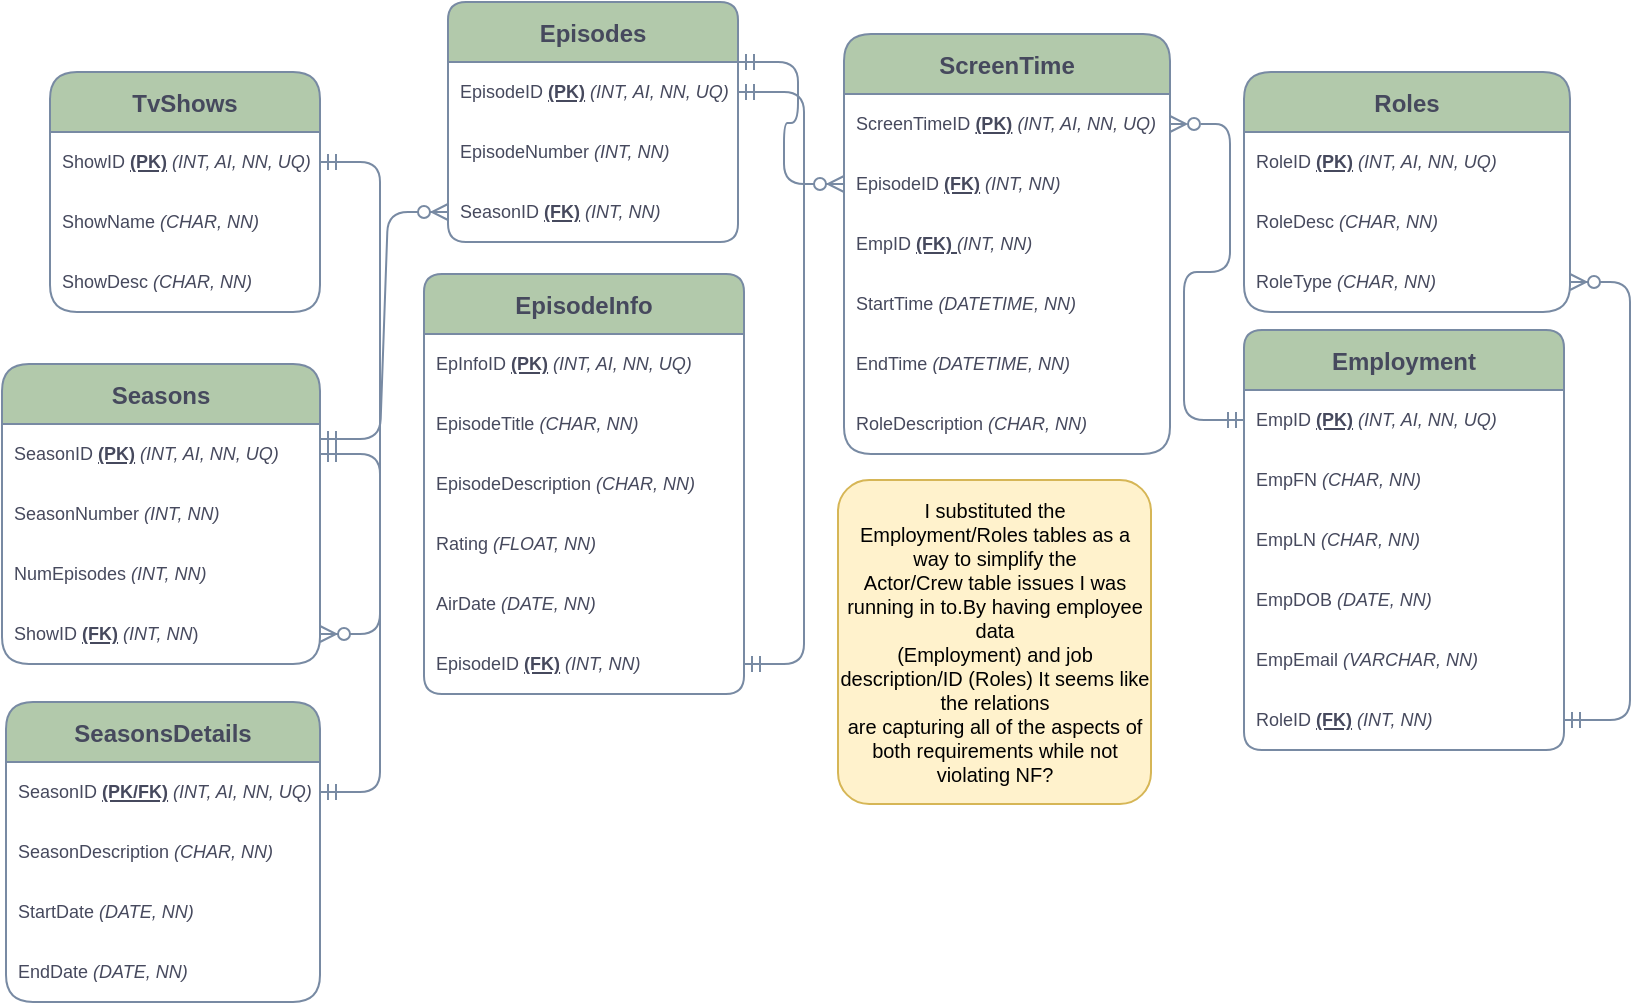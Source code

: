 <mxfile version="18.0.0" type="github">
  <diagram id="SLPQPhRH4CSRZqOX0Jih" name="Page-1">
    <mxGraphModel dx="1894" dy="950" grid="0" gridSize="10" guides="1" tooltips="1" connect="1" arrows="1" fold="1" page="0" pageScale="1" pageWidth="850" pageHeight="1100" math="0" shadow="0">
      <root>
        <mxCell id="0" />
        <mxCell id="1" parent="0" />
        <mxCell id="nz034bpfyZh4H_N6AwAE-1" value="TvShows" style="swimlane;fontStyle=1;childLayout=stackLayout;horizontal=1;startSize=30;horizontalStack=0;resizeParent=1;resizeParentMax=0;resizeLast=0;collapsible=1;marginBottom=0;rounded=1;fillColor=#B2C9AB;strokeColor=#788AA3;fontColor=#46495D;fontSize=12;" parent="1" vertex="1">
          <mxGeometry x="-474" y="-6" width="135" height="120" as="geometry" />
        </mxCell>
        <mxCell id="nz034bpfyZh4H_N6AwAE-2" value="ShowID &lt;u style=&quot;font-size: 9px;&quot;&gt;&lt;b style=&quot;font-size: 9px;&quot;&gt;(PK)&lt;/b&gt;&lt;/u&gt; &lt;i style=&quot;font-size: 9px;&quot;&gt;(INT, AI, NN, UQ)&lt;/i&gt; &amp;nbsp;&amp;nbsp; " style="text;strokeColor=none;fillColor=none;align=left;verticalAlign=middle;spacingLeft=4;spacingRight=4;overflow=hidden;points=[[0,0.5],[1,0.5]];portConstraint=eastwest;rotatable=0;rounded=1;fontColor=#46495D;fontSize=9;html=1;" parent="nz034bpfyZh4H_N6AwAE-1" vertex="1">
          <mxGeometry y="30" width="135" height="30" as="geometry" />
        </mxCell>
        <mxCell id="nz034bpfyZh4H_N6AwAE-3" value="ShowName &lt;i style=&quot;font-size: 9px;&quot;&gt;(CHAR, NN)&lt;/i&gt;" style="text;strokeColor=none;fillColor=none;align=left;verticalAlign=middle;spacingLeft=4;spacingRight=4;overflow=hidden;points=[[0,0.5],[1,0.5]];portConstraint=eastwest;rotatable=0;rounded=1;fontColor=#46495D;fontSize=9;html=1;" parent="nz034bpfyZh4H_N6AwAE-1" vertex="1">
          <mxGeometry y="60" width="135" height="30" as="geometry" />
        </mxCell>
        <mxCell id="fltrg5ktmaGMDLdpW9nE-35" value="ShowDesc &lt;i&gt;(CHAR, NN)&lt;/i&gt;" style="text;strokeColor=none;fillColor=none;align=left;verticalAlign=middle;spacingLeft=4;spacingRight=4;overflow=hidden;points=[[0,0.5],[1,0.5]];portConstraint=eastwest;rotatable=0;rounded=1;fontColor=#46495D;fontSize=9;html=1;" vertex="1" parent="nz034bpfyZh4H_N6AwAE-1">
          <mxGeometry y="90" width="135" height="30" as="geometry" />
        </mxCell>
        <mxCell id="nz034bpfyZh4H_N6AwAE-33" value="Episodes" style="swimlane;fontStyle=1;childLayout=stackLayout;horizontal=1;startSize=30;horizontalStack=0;resizeParent=1;resizeParentMax=0;resizeLast=0;collapsible=1;marginBottom=0;rounded=1;fillColor=#B2C9AB;strokeColor=#788AA3;fontColor=#46495D;arcSize=10;fontSize=12;" parent="1" vertex="1">
          <mxGeometry x="-275" y="-41" width="145" height="120" as="geometry" />
        </mxCell>
        <mxCell id="nz034bpfyZh4H_N6AwAE-34" value="EpisodeID &lt;u style=&quot;font-size: 9px;&quot;&gt;&lt;b style=&quot;font-size: 9px;&quot;&gt;(PK)&lt;/b&gt;&lt;/u&gt;&lt;i style=&quot;font-size: 9px;&quot;&gt; (INT, AI, NN, UQ)&lt;/i&gt;" style="text;strokeColor=none;fillColor=none;align=left;verticalAlign=middle;spacingLeft=4;spacingRight=4;overflow=hidden;points=[[0,0.5],[1,0.5]];portConstraint=eastwest;rotatable=0;rounded=1;fontColor=#46495D;fontSize=9;html=1;" parent="nz034bpfyZh4H_N6AwAE-33" vertex="1">
          <mxGeometry y="30" width="145" height="30" as="geometry" />
        </mxCell>
        <mxCell id="nz034bpfyZh4H_N6AwAE-41" value="EpisodeNumber &lt;i style=&quot;font-size: 9px;&quot;&gt;(INT, NN)&lt;/i&gt;" style="text;strokeColor=none;fillColor=none;align=left;verticalAlign=middle;spacingLeft=4;spacingRight=4;overflow=hidden;points=[[0,0.5],[1,0.5]];portConstraint=eastwest;rotatable=0;rounded=1;fontColor=#46495D;fontSize=9;html=1;" parent="nz034bpfyZh4H_N6AwAE-33" vertex="1">
          <mxGeometry y="60" width="145" height="30" as="geometry" />
        </mxCell>
        <mxCell id="nz034bpfyZh4H_N6AwAE-68" value="SeasonID &lt;u style=&quot;font-size: 9px;&quot;&gt;&lt;b style=&quot;font-size: 9px;&quot;&gt;(FK)&lt;/b&gt;&lt;/u&gt; &lt;i style=&quot;font-size: 9px;&quot;&gt;(INT, NN)&lt;/i&gt;" style="text;strokeColor=none;fillColor=none;align=left;verticalAlign=middle;spacingLeft=4;spacingRight=4;overflow=hidden;points=[[0,0.5],[1,0.5]];portConstraint=eastwest;rotatable=0;rounded=1;fontColor=#46495D;fontSize=9;html=1;" parent="nz034bpfyZh4H_N6AwAE-33" vertex="1">
          <mxGeometry y="90" width="145" height="30" as="geometry" />
        </mxCell>
        <mxCell id="Eu2wAJEM7bMJZhzZ6R4z-14" value="" style="edgeStyle=entityRelationEdgeStyle;fontSize=12;html=1;endArrow=ERzeroToMany;startArrow=ERmandOne;rounded=1;sketch=0;fontColor=#46495D;strokeColor=#788AA3;fillColor=#B2C9AB;curved=0;exitX=1;exitY=0.25;exitDx=0;exitDy=0;entryX=0;entryY=0.5;entryDx=0;entryDy=0;" parent="1" source="fltrg5ktmaGMDLdpW9nE-58" target="nz034bpfyZh4H_N6AwAE-68" edge="1">
          <mxGeometry width="100" height="100" relative="1" as="geometry">
            <mxPoint x="-367" y="111" as="sourcePoint" />
            <mxPoint x="470" y="330" as="targetPoint" />
          </mxGeometry>
        </mxCell>
        <mxCell id="gy3vheRaNjicgoR6J9O9-8" value="ScreenTime" style="swimlane;fontStyle=1;childLayout=stackLayout;horizontal=1;startSize=30;horizontalStack=0;resizeParent=1;resizeParentMax=0;resizeLast=0;collapsible=1;marginBottom=0;rounded=1;fillColor=#B2C9AB;strokeColor=#788AA3;fontColor=#46495D;fontSize=12;" parent="1" vertex="1">
          <mxGeometry x="-77" y="-25" width="163" height="210" as="geometry" />
        </mxCell>
        <mxCell id="gy3vheRaNjicgoR6J9O9-9" value="ScreenTimeID &lt;u&gt;&lt;b&gt;(PK)&lt;/b&gt;&lt;/u&gt; &lt;i&gt;(INT, AI, NN, UQ)&lt;/i&gt;" style="text;strokeColor=none;fillColor=none;align=left;verticalAlign=middle;spacingLeft=4;spacingRight=4;overflow=hidden;points=[[0,0.5],[1,0.5]];portConstraint=eastwest;rotatable=0;rounded=1;fontColor=#46495D;fontSize=9;html=1;" parent="gy3vheRaNjicgoR6J9O9-8" vertex="1">
          <mxGeometry y="30" width="163" height="30" as="geometry" />
        </mxCell>
        <mxCell id="gy3vheRaNjicgoR6J9O9-10" value="EpisodeID &lt;u&gt;&lt;b&gt;(FK)&lt;/b&gt;&lt;/u&gt; &lt;i&gt;(INT, NN)&lt;/i&gt;" style="text;strokeColor=none;fillColor=none;align=left;verticalAlign=middle;spacingLeft=4;spacingRight=4;overflow=hidden;points=[[0,0.5],[1,0.5]];portConstraint=eastwest;rotatable=0;rounded=1;fontColor=#46495D;fontSize=9;html=1;" parent="gy3vheRaNjicgoR6J9O9-8" vertex="1">
          <mxGeometry y="60" width="163" height="30" as="geometry" />
        </mxCell>
        <mxCell id="gy3vheRaNjicgoR6J9O9-11" value="EmpID &lt;u&gt;&lt;b&gt;(FK) &lt;/b&gt;&lt;/u&gt;&lt;i&gt;(INT, NN)&lt;/i&gt;" style="text;strokeColor=none;fillColor=none;align=left;verticalAlign=middle;spacingLeft=4;spacingRight=4;overflow=hidden;points=[[0,0.5],[1,0.5]];portConstraint=eastwest;rotatable=0;rounded=1;fontColor=#46495D;fontSize=9;html=1;" parent="gy3vheRaNjicgoR6J9O9-8" vertex="1">
          <mxGeometry y="90" width="163" height="30" as="geometry" />
        </mxCell>
        <mxCell id="gy3vheRaNjicgoR6J9O9-12" value="StartTime &lt;i&gt;(DATETIME, NN)&lt;/i&gt;" style="text;strokeColor=none;fillColor=none;align=left;verticalAlign=middle;spacingLeft=4;spacingRight=4;overflow=hidden;points=[[0,0.5],[1,0.5]];portConstraint=eastwest;rotatable=0;rounded=1;fontColor=#46495D;fontSize=9;html=1;" parent="gy3vheRaNjicgoR6J9O9-8" vertex="1">
          <mxGeometry y="120" width="163" height="30" as="geometry" />
        </mxCell>
        <mxCell id="gy3vheRaNjicgoR6J9O9-13" value="EndTime &lt;i&gt;(DATETIME, NN)&lt;/i&gt;" style="text;strokeColor=none;fillColor=none;align=left;verticalAlign=middle;spacingLeft=4;spacingRight=4;overflow=hidden;points=[[0,0.5],[1,0.5]];portConstraint=eastwest;rotatable=0;rounded=1;fontColor=#46495D;fontSize=9;html=1;" parent="gy3vheRaNjicgoR6J9O9-8" vertex="1">
          <mxGeometry y="150" width="163" height="30" as="geometry" />
        </mxCell>
        <mxCell id="gy3vheRaNjicgoR6J9O9-14" value="RoleDescription &lt;i&gt;(CHAR, NN)&lt;/i&gt;" style="text;strokeColor=none;fillColor=none;align=left;verticalAlign=middle;spacingLeft=4;spacingRight=4;overflow=hidden;points=[[0,0.5],[1,0.5]];portConstraint=eastwest;rotatable=0;rounded=1;fontColor=#46495D;fontSize=9;html=1;" parent="gy3vheRaNjicgoR6J9O9-8" vertex="1">
          <mxGeometry y="180" width="163" height="30" as="geometry" />
        </mxCell>
        <mxCell id="gy3vheRaNjicgoR6J9O9-18" value="" style="edgeStyle=entityRelationEdgeStyle;fontSize=12;html=1;endArrow=ERzeroToMany;startArrow=ERmandOne;rounded=1;strokeColor=#788AA3;entryX=0;entryY=0.5;entryDx=0;entryDy=0;exitX=1;exitY=0.25;exitDx=0;exitDy=0;" parent="1" source="nz034bpfyZh4H_N6AwAE-33" target="gy3vheRaNjicgoR6J9O9-10" edge="1">
          <mxGeometry width="100" height="100" relative="1" as="geometry">
            <mxPoint x="555" y="240" as="sourcePoint" />
            <mxPoint x="645" y="140" as="targetPoint" />
          </mxGeometry>
        </mxCell>
        <mxCell id="fltrg5ktmaGMDLdpW9nE-11" value="SeasonsDetails" style="swimlane;fontStyle=1;childLayout=stackLayout;horizontal=1;startSize=30;horizontalStack=0;resizeParent=1;resizeParentMax=0;resizeLast=0;collapsible=1;marginBottom=0;rounded=1;fillColor=#B2C9AB;strokeColor=#788AA3;fontColor=#46495D;fontSize=12;" vertex="1" parent="1">
          <mxGeometry x="-496" y="309" width="157" height="150" as="geometry" />
        </mxCell>
        <mxCell id="fltrg5ktmaGMDLdpW9nE-12" value="SeasonID &lt;u style=&quot;font-size: 9px;&quot;&gt;&lt;b style=&quot;font-size: 9px;&quot;&gt;(PK/FK)&lt;/b&gt;&lt;/u&gt; &lt;i style=&quot;font-size: 9px;&quot;&gt;(INT, AI, NN, UQ)&lt;/i&gt; " style="text;strokeColor=none;fillColor=none;align=left;verticalAlign=middle;spacingLeft=4;spacingRight=4;overflow=hidden;points=[[0,0.5],[1,0.5]];portConstraint=eastwest;rotatable=0;rounded=1;fontColor=#46495D;fontSize=9;html=1;" vertex="1" parent="fltrg5ktmaGMDLdpW9nE-11">
          <mxGeometry y="30" width="157" height="30" as="geometry" />
        </mxCell>
        <mxCell id="fltrg5ktmaGMDLdpW9nE-17" value="SeasonDescription &lt;i style=&quot;font-size: 9px;&quot;&gt;(CHAR, NN)&lt;/i&gt;" style="text;strokeColor=none;fillColor=none;align=left;verticalAlign=middle;spacingLeft=4;spacingRight=4;overflow=hidden;points=[[0,0.5],[1,0.5]];portConstraint=eastwest;rotatable=0;rounded=1;fontColor=#46495D;fontSize=9;html=1;" vertex="1" parent="fltrg5ktmaGMDLdpW9nE-11">
          <mxGeometry y="60" width="157" height="30" as="geometry" />
        </mxCell>
        <mxCell id="fltrg5ktmaGMDLdpW9nE-19" value="StartDate &lt;i&gt;(DATE, NN)&lt;/i&gt;" style="text;strokeColor=none;fillColor=none;align=left;verticalAlign=middle;spacingLeft=4;spacingRight=4;overflow=hidden;points=[[0,0.5],[1,0.5]];portConstraint=eastwest;rotatable=0;rounded=1;fontColor=#46495D;fontSize=9;html=1;" vertex="1" parent="fltrg5ktmaGMDLdpW9nE-11">
          <mxGeometry y="90" width="157" height="30" as="geometry" />
        </mxCell>
        <mxCell id="fltrg5ktmaGMDLdpW9nE-20" value="EndDate &lt;i&gt;(DATE, NN)&lt;/i&gt;" style="text;strokeColor=none;fillColor=none;align=left;verticalAlign=middle;spacingLeft=4;spacingRight=4;overflow=hidden;points=[[0,0.5],[1,0.5]];portConstraint=eastwest;rotatable=0;rounded=1;fontColor=#46495D;fontSize=9;html=1;" vertex="1" parent="fltrg5ktmaGMDLdpW9nE-11">
          <mxGeometry y="120" width="157" height="30" as="geometry" />
        </mxCell>
        <mxCell id="fltrg5ktmaGMDLdpW9nE-23" value="" style="edgeStyle=entityRelationEdgeStyle;fontSize=12;html=1;endArrow=ERzeroToMany;startArrow=ERmandOne;rounded=1;sketch=0;fontColor=#46495D;strokeColor=#788AA3;fillColor=#B2C9AB;curved=0;exitX=1;exitY=0.5;exitDx=0;exitDy=0;entryX=1;entryY=0.5;entryDx=0;entryDy=0;" edge="1" parent="1" source="nz034bpfyZh4H_N6AwAE-2" target="fltrg5ktmaGMDLdpW9nE-64">
          <mxGeometry width="100" height="100" relative="1" as="geometry">
            <mxPoint x="-60" y="200" as="sourcePoint" />
            <mxPoint x="-367" y="141" as="targetPoint" />
          </mxGeometry>
        </mxCell>
        <mxCell id="fltrg5ktmaGMDLdpW9nE-24" value="EpisodeInfo" style="swimlane;fontStyle=1;childLayout=stackLayout;horizontal=1;startSize=30;horizontalStack=0;resizeParent=1;resizeParentMax=0;resizeLast=0;collapsible=1;marginBottom=0;rounded=1;fillColor=#B2C9AB;strokeColor=#788AA3;fontColor=#46495D;arcSize=10;fontSize=12;" vertex="1" parent="1">
          <mxGeometry x="-287" y="95" width="160" height="210" as="geometry" />
        </mxCell>
        <mxCell id="fltrg5ktmaGMDLdpW9nE-25" value="EpInfoID &lt;u style=&quot;font-size: 9px;&quot;&gt;&lt;b style=&quot;font-size: 9px;&quot;&gt;(PK)&lt;/b&gt;&lt;/u&gt;&lt;i style=&quot;font-size: 9px;&quot;&gt; (INT, AI, NN, UQ)&lt;/i&gt;" style="text;strokeColor=none;fillColor=none;align=left;verticalAlign=middle;spacingLeft=4;spacingRight=4;overflow=hidden;points=[[0,0.5],[1,0.5]];portConstraint=eastwest;rotatable=0;rounded=1;fontColor=#46495D;fontSize=9;html=1;" vertex="1" parent="fltrg5ktmaGMDLdpW9nE-24">
          <mxGeometry y="30" width="160" height="30" as="geometry" />
        </mxCell>
        <mxCell id="fltrg5ktmaGMDLdpW9nE-27" value="EpisodeTitle &lt;i style=&quot;font-size: 9px;&quot;&gt;(CHAR, NN)&lt;/i&gt;" style="text;strokeColor=none;fillColor=none;align=left;verticalAlign=middle;spacingLeft=4;spacingRight=4;overflow=hidden;points=[[0,0.5],[1,0.5]];portConstraint=eastwest;rotatable=0;rounded=1;fontColor=#46495D;fontSize=9;html=1;" vertex="1" parent="fltrg5ktmaGMDLdpW9nE-24">
          <mxGeometry y="60" width="160" height="30" as="geometry" />
        </mxCell>
        <mxCell id="fltrg5ktmaGMDLdpW9nE-28" value="EpisodeDescription &lt;i style=&quot;font-size: 9px;&quot;&gt;(CHAR, NN)&lt;/i&gt;" style="text;strokeColor=none;fillColor=none;align=left;verticalAlign=middle;spacingLeft=4;spacingRight=4;overflow=hidden;points=[[0,0.5],[1,0.5]];portConstraint=eastwest;rotatable=0;rounded=1;fontColor=#46495D;fontSize=9;html=1;" vertex="1" parent="fltrg5ktmaGMDLdpW9nE-24">
          <mxGeometry y="90" width="160" height="30" as="geometry" />
        </mxCell>
        <mxCell id="fltrg5ktmaGMDLdpW9nE-29" value="Rating &lt;i style=&quot;font-size: 9px;&quot;&gt;(FLOAT, NN)&lt;/i&gt;" style="text;strokeColor=none;fillColor=none;align=left;verticalAlign=middle;spacingLeft=4;spacingRight=4;overflow=hidden;points=[[0,0.5],[1,0.5]];portConstraint=eastwest;rotatable=0;rounded=1;fontColor=#46495D;fontSize=9;html=1;" vertex="1" parent="fltrg5ktmaGMDLdpW9nE-24">
          <mxGeometry y="120" width="160" height="30" as="geometry" />
        </mxCell>
        <mxCell id="fltrg5ktmaGMDLdpW9nE-30" value="AirDate &lt;i style=&quot;font-size: 9px;&quot;&gt;(DATE, NN)&lt;/i&gt;" style="text;strokeColor=none;fillColor=none;align=left;verticalAlign=middle;spacingLeft=4;spacingRight=4;overflow=hidden;points=[[0,0.5],[1,0.5]];portConstraint=eastwest;rotatable=0;rounded=1;fontColor=#46495D;fontSize=9;html=1;" vertex="1" parent="fltrg5ktmaGMDLdpW9nE-24">
          <mxGeometry y="150" width="160" height="30" as="geometry" />
        </mxCell>
        <mxCell id="fltrg5ktmaGMDLdpW9nE-31" value="EpisodeID &lt;u style=&quot;font-size: 9px;&quot;&gt;&lt;b style=&quot;font-size: 9px;&quot;&gt;(FK)&lt;/b&gt;&lt;/u&gt; &lt;i style=&quot;font-size: 9px;&quot;&gt;(INT, NN)&lt;/i&gt;" style="text;strokeColor=none;fillColor=none;align=left;verticalAlign=middle;spacingLeft=4;spacingRight=4;overflow=hidden;points=[[0,0.5],[1,0.5]];portConstraint=eastwest;rotatable=0;rounded=1;fontColor=#46495D;fontSize=9;html=1;" vertex="1" parent="fltrg5ktmaGMDLdpW9nE-24">
          <mxGeometry y="180" width="160" height="30" as="geometry" />
        </mxCell>
        <mxCell id="fltrg5ktmaGMDLdpW9nE-37" value="Employment" style="swimlane;fontStyle=1;childLayout=stackLayout;horizontal=1;startSize=30;horizontalStack=0;resizeParent=1;resizeParentMax=0;resizeLast=0;collapsible=1;marginBottom=0;rounded=1;fillColor=#B2C9AB;strokeColor=#788AA3;fontColor=#46495D;arcSize=10;fontSize=12;" vertex="1" parent="1">
          <mxGeometry x="123" y="123" width="160" height="210" as="geometry" />
        </mxCell>
        <mxCell id="fltrg5ktmaGMDLdpW9nE-38" value="EmpID &lt;u&gt;&lt;b&gt;(PK)&lt;/b&gt;&lt;/u&gt; &lt;i&gt;(INT, AI, NN, UQ)&lt;/i&gt;" style="text;strokeColor=none;fillColor=none;align=left;verticalAlign=middle;spacingLeft=4;spacingRight=4;overflow=hidden;points=[[0,0.5],[1,0.5]];portConstraint=eastwest;rotatable=0;rounded=1;fontColor=#46495D;fontSize=9;html=1;" vertex="1" parent="fltrg5ktmaGMDLdpW9nE-37">
          <mxGeometry y="30" width="160" height="30" as="geometry" />
        </mxCell>
        <mxCell id="fltrg5ktmaGMDLdpW9nE-39" value="EmpFN &lt;i&gt;(CHAR, NN)&lt;/i&gt;" style="text;strokeColor=none;fillColor=none;align=left;verticalAlign=middle;spacingLeft=4;spacingRight=4;overflow=hidden;points=[[0,0.5],[1,0.5]];portConstraint=eastwest;rotatable=0;rounded=1;fontColor=#46495D;fontSize=9;html=1;" vertex="1" parent="fltrg5ktmaGMDLdpW9nE-37">
          <mxGeometry y="60" width="160" height="30" as="geometry" />
        </mxCell>
        <mxCell id="fltrg5ktmaGMDLdpW9nE-41" value="EmpLN &lt;i&gt;(CHAR, NN)&lt;/i&gt;" style="text;strokeColor=none;fillColor=none;align=left;verticalAlign=middle;spacingLeft=4;spacingRight=4;overflow=hidden;points=[[0,0.5],[1,0.5]];portConstraint=eastwest;rotatable=0;rounded=1;fontColor=#46495D;fontSize=9;html=1;" vertex="1" parent="fltrg5ktmaGMDLdpW9nE-37">
          <mxGeometry y="90" width="160" height="30" as="geometry" />
        </mxCell>
        <mxCell id="fltrg5ktmaGMDLdpW9nE-40" value="EmpDOB &lt;i&gt;(DATE, NN)&lt;/i&gt;" style="text;strokeColor=none;fillColor=none;align=left;verticalAlign=middle;spacingLeft=4;spacingRight=4;overflow=hidden;points=[[0,0.5],[1,0.5]];portConstraint=eastwest;rotatable=0;rounded=1;fontColor=#46495D;fontSize=9;html=1;" vertex="1" parent="fltrg5ktmaGMDLdpW9nE-37">
          <mxGeometry y="120" width="160" height="30" as="geometry" />
        </mxCell>
        <mxCell id="fltrg5ktmaGMDLdpW9nE-42" value="EmpEmail &lt;i&gt;(VARCHAR, NN)&lt;/i&gt;" style="text;strokeColor=none;fillColor=none;align=left;verticalAlign=middle;spacingLeft=4;spacingRight=4;overflow=hidden;points=[[0,0.5],[1,0.5]];portConstraint=eastwest;rotatable=0;rounded=1;fontColor=#46495D;fontSize=9;html=1;" vertex="1" parent="fltrg5ktmaGMDLdpW9nE-37">
          <mxGeometry y="150" width="160" height="30" as="geometry" />
        </mxCell>
        <mxCell id="fltrg5ktmaGMDLdpW9nE-53" value="RoleID &lt;u&gt;&lt;b&gt;(FK)&lt;/b&gt;&lt;/u&gt; &lt;i&gt;(INT, NN)&lt;/i&gt;" style="text;strokeColor=none;fillColor=none;align=left;verticalAlign=middle;spacingLeft=4;spacingRight=4;overflow=hidden;points=[[0,0.5],[1,0.5]];portConstraint=eastwest;rotatable=0;rounded=1;fontColor=#46495D;fontSize=9;html=1;" vertex="1" parent="fltrg5ktmaGMDLdpW9nE-37">
          <mxGeometry y="180" width="160" height="30" as="geometry" />
        </mxCell>
        <mxCell id="fltrg5ktmaGMDLdpW9nE-44" value="Roles" style="swimlane;fontStyle=1;childLayout=stackLayout;horizontal=1;startSize=30;horizontalStack=0;resizeParent=1;resizeParentMax=0;resizeLast=0;collapsible=1;marginBottom=0;rounded=1;fillColor=#B2C9AB;strokeColor=#788AA3;fontColor=#46495D;fontSize=12;" vertex="1" parent="1">
          <mxGeometry x="123" y="-6" width="163" height="120" as="geometry" />
        </mxCell>
        <mxCell id="fltrg5ktmaGMDLdpW9nE-45" value="RoleID &lt;u&gt;&lt;b&gt;(PK)&lt;/b&gt;&lt;/u&gt; &lt;i&gt;(INT, AI, NN, UQ)&lt;/i&gt;" style="text;strokeColor=none;fillColor=none;align=left;verticalAlign=middle;spacingLeft=4;spacingRight=4;overflow=hidden;points=[[0,0.5],[1,0.5]];portConstraint=eastwest;rotatable=0;rounded=1;fontColor=#46495D;fontSize=9;html=1;" vertex="1" parent="fltrg5ktmaGMDLdpW9nE-44">
          <mxGeometry y="30" width="163" height="30" as="geometry" />
        </mxCell>
        <mxCell id="fltrg5ktmaGMDLdpW9nE-51" value="RoleDesc &lt;i&gt;(CHAR, NN)&lt;/i&gt;" style="text;strokeColor=none;fillColor=none;align=left;verticalAlign=middle;spacingLeft=4;spacingRight=4;overflow=hidden;points=[[0,0.5],[1,0.5]];portConstraint=eastwest;rotatable=0;rounded=1;fontColor=#46495D;fontSize=9;html=1;" vertex="1" parent="fltrg5ktmaGMDLdpW9nE-44">
          <mxGeometry y="60" width="163" height="30" as="geometry" />
        </mxCell>
        <mxCell id="fltrg5ktmaGMDLdpW9nE-52" value="RoleType &lt;i&gt;(CHAR, NN)&lt;/i&gt;" style="text;strokeColor=none;fillColor=none;align=left;verticalAlign=middle;spacingLeft=4;spacingRight=4;overflow=hidden;points=[[0,0.5],[1,0.5]];portConstraint=eastwest;rotatable=0;rounded=1;fontColor=#46495D;fontSize=9;html=1;" vertex="1" parent="fltrg5ktmaGMDLdpW9nE-44">
          <mxGeometry y="90" width="163" height="30" as="geometry" />
        </mxCell>
        <mxCell id="fltrg5ktmaGMDLdpW9nE-54" value="" style="edgeStyle=entityRelationEdgeStyle;fontSize=12;html=1;endArrow=ERzeroToMany;startArrow=ERmandOne;rounded=1;strokeColor=#788AA3;exitX=1;exitY=0.5;exitDx=0;exitDy=0;" edge="1" parent="1" source="fltrg5ktmaGMDLdpW9nE-53" target="fltrg5ktmaGMDLdpW9nE-52">
          <mxGeometry width="100" height="100" relative="1" as="geometry">
            <mxPoint x="347" y="299" as="sourcePoint" />
            <mxPoint x="511" y="-3" as="targetPoint" />
          </mxGeometry>
        </mxCell>
        <mxCell id="fltrg5ktmaGMDLdpW9nE-56" value="" style="edgeStyle=entityRelationEdgeStyle;fontSize=12;html=1;endArrow=ERmandOne;startArrow=ERzeroToMany;rounded=1;sketch=0;fontColor=#46495D;strokeColor=#788AA3;fillColor=#B2C9AB;curved=0;entryX=0;entryY=0.5;entryDx=0;entryDy=0;endFill=0;startFill=0;" edge="1" parent="1" source="gy3vheRaNjicgoR6J9O9-9" target="fltrg5ktmaGMDLdpW9nE-38">
          <mxGeometry width="100" height="100" relative="1" as="geometry">
            <mxPoint x="282" y="322" as="sourcePoint" />
            <mxPoint x="408" y="153" as="targetPoint" />
          </mxGeometry>
        </mxCell>
        <mxCell id="fltrg5ktmaGMDLdpW9nE-57" value="" style="edgeStyle=entityRelationEdgeStyle;fontSize=12;html=1;endArrow=ERmandOne;startArrow=ERmandOne;rounded=1;sketch=0;fontColor=#46495D;strokeColor=#788AA3;fillColor=#B2C9AB;curved=0;endFill=0;entryX=1;entryY=0.5;entryDx=0;entryDy=0;" edge="1" parent="1" source="fltrg5ktmaGMDLdpW9nE-31" target="nz034bpfyZh4H_N6AwAE-34">
          <mxGeometry width="100" height="100" relative="1" as="geometry">
            <mxPoint x="182" y="266" as="sourcePoint" />
            <mxPoint x="-52" y="197" as="targetPoint" />
          </mxGeometry>
        </mxCell>
        <mxCell id="fltrg5ktmaGMDLdpW9nE-58" value="Seasons" style="swimlane;fontStyle=1;childLayout=stackLayout;horizontal=1;startSize=30;horizontalStack=0;resizeParent=1;resizeParentMax=0;resizeLast=0;collapsible=1;marginBottom=0;rounded=1;fillColor=#B2C9AB;strokeColor=#788AA3;fontColor=#46495D;fontSize=12;" vertex="1" parent="1">
          <mxGeometry x="-498" y="140" width="159" height="150" as="geometry" />
        </mxCell>
        <mxCell id="fltrg5ktmaGMDLdpW9nE-59" value="SeasonID &lt;u style=&quot;font-size: 9px;&quot;&gt;&lt;b style=&quot;font-size: 9px;&quot;&gt;(PK)&lt;/b&gt;&lt;/u&gt; &lt;i style=&quot;font-size: 9px;&quot;&gt;(INT, AI, NN, UQ)&lt;/i&gt; " style="text;strokeColor=none;fillColor=none;align=left;verticalAlign=middle;spacingLeft=4;spacingRight=4;overflow=hidden;points=[[0,0.5],[1,0.5]];portConstraint=eastwest;rotatable=0;rounded=1;fontColor=#46495D;fontSize=9;html=1;" vertex="1" parent="fltrg5ktmaGMDLdpW9nE-58">
          <mxGeometry y="30" width="159" height="30" as="geometry" />
        </mxCell>
        <mxCell id="fltrg5ktmaGMDLdpW9nE-60" value="SeasonNumber &lt;i style=&quot;font-size: 9px;&quot;&gt;(INT, NN)&lt;/i&gt;" style="text;strokeColor=none;fillColor=none;align=left;verticalAlign=middle;spacingLeft=4;spacingRight=4;overflow=hidden;points=[[0,0.5],[1,0.5]];portConstraint=eastwest;rotatable=0;rounded=1;fontColor=#46495D;fontSize=9;html=1;" vertex="1" parent="fltrg5ktmaGMDLdpW9nE-58">
          <mxGeometry y="60" width="159" height="30" as="geometry" />
        </mxCell>
        <mxCell id="fltrg5ktmaGMDLdpW9nE-62" value="NumEpisodes&lt;i&gt; (INT, NN)&lt;/i&gt;" style="text;strokeColor=none;fillColor=none;align=left;verticalAlign=middle;spacingLeft=4;spacingRight=4;overflow=hidden;points=[[0,0.5],[1,0.5]];portConstraint=eastwest;rotatable=0;rounded=1;fontColor=#46495D;fontSize=9;html=1;" vertex="1" parent="fltrg5ktmaGMDLdpW9nE-58">
          <mxGeometry y="90" width="159" height="30" as="geometry" />
        </mxCell>
        <mxCell id="fltrg5ktmaGMDLdpW9nE-64" value="ShowID &lt;b style=&quot;font-size: 9px;&quot;&gt;&lt;u style=&quot;font-size: 9px;&quot;&gt;(FK)&lt;/u&gt; &lt;/b&gt;&lt;i style=&quot;font-size: 9px;&quot;&gt;(INT, NN&lt;/i&gt;)&lt;b style=&quot;font-size: 9px;&quot;&gt;&lt;br style=&quot;font-size: 9px;&quot;&gt;&lt;/b&gt;" style="text;strokeColor=none;fillColor=none;align=left;verticalAlign=middle;spacingLeft=4;spacingRight=4;overflow=hidden;points=[[0,0.5],[1,0.5]];portConstraint=eastwest;rotatable=0;rounded=1;fontColor=#46495D;fontSize=9;html=1;" vertex="1" parent="fltrg5ktmaGMDLdpW9nE-58">
          <mxGeometry y="120" width="159" height="30" as="geometry" />
        </mxCell>
        <mxCell id="fltrg5ktmaGMDLdpW9nE-66" value="" style="edgeStyle=entityRelationEdgeStyle;fontSize=12;html=1;endArrow=ERmandOne;startArrow=ERmandOne;rounded=1;sketch=0;fontColor=#46495D;strokeColor=#788AA3;fillColor=#B2C9AB;curved=0;endFill=0;entryX=1;entryY=0.5;entryDx=0;entryDy=0;exitX=1;exitY=0.5;exitDx=0;exitDy=0;" edge="1" parent="1" source="fltrg5ktmaGMDLdpW9nE-59" target="fltrg5ktmaGMDLdpW9nE-12">
          <mxGeometry width="100" height="100" relative="1" as="geometry">
            <mxPoint x="-231" y="256" as="sourcePoint" />
            <mxPoint x="-561" y="151" as="targetPoint" />
          </mxGeometry>
        </mxCell>
        <mxCell id="fltrg5ktmaGMDLdpW9nE-68" value="I substituted the Employment/Roles tables as a way to simplify the &lt;br style=&quot;font-size: 10px;&quot;&gt;Actor/Crew table issues I was running in to.By having employee data &lt;br style=&quot;font-size: 10px;&quot;&gt;(Employment) and job description/ID (Roles) It seems like the relations &lt;br style=&quot;font-size: 10px;&quot;&gt;are capturing all of the aspects of both requirements while not &lt;br style=&quot;font-size: 10px;&quot;&gt;violating NF? " style="rounded=1;arcSize=10;whiteSpace=wrap;html=1;align=center;fillColor=#fff2cc;strokeColor=#d6b656;verticalAlign=middle;fontSize=10;gradientColor=none;" vertex="1" parent="1">
          <mxGeometry x="-80" y="198" width="156.5" height="162" as="geometry" />
        </mxCell>
      </root>
    </mxGraphModel>
  </diagram>
</mxfile>
